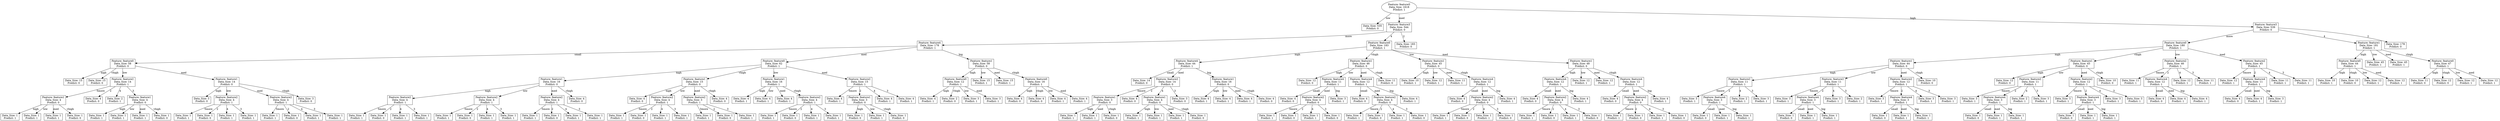 // jiajia
digraph {
	3517 [label="Feature: feature5
Data_Size: 1618
Predict: 1"]
	3518 [label="None low" shape=box]
	3517 -> 3518 [label=low]
	3518 [label="Data_Size: 535
Predict: 0"]
	3519 [label="feature3 med" shape=box]
	3517 -> 3519 [label=med]
	3519 [label="Feature: feature3
Data_Size: 544
Predict: 0"]
	3520 [label="feature4 more" shape=box]
	3519 -> 3520 [label=more]
	3520 [label="Feature: feature4
Data_Size: 178
Predict: 1"]
	3521 [label="feature0 small" shape=box]
	3520 -> 3521 [label=small]
	3521 [label="Feature: feature0
Data_Size: 58
Predict: 0"]
	3522 [label="None high" shape=box]
	3521 -> 3522 [label=high]
	3522 [label="Data_Size: 15
Predict: 0"]
	3523 [label="None vhigh" shape=box]
	3521 -> 3523 [label=vhigh]
	3523 [label="Data_Size: 15
Predict: 0"]
	3524 [label="feature2 low" shape=box]
	3521 -> 3524 [label=low]
	3524 [label="Feature: feature2
Data_Size: 14
Predict: 1"]
	3525 [label="feature1 5more" shape=box]
	3524 -> 3525 [label="5more"]
	3525 [label="Feature: feature1
Data_Size: 4
Predict: 0"]
	3526 [label="None high" shape=box]
	3525 -> 3526 [label=high]
	3526 [label="Data_Size: 1
Predict: 1"]
	3527 [label="None low" shape=box]
	3525 -> 3527 [label=low]
	3527 [label="Data_Size: 1
Predict: 1"]
	3528 [label="None med" shape=box]
	3525 -> 3528 [label=med]
	3528 [label="Data_Size: 1
Predict: 1"]
	3529 [label="None vhigh" shape=box]
	3525 -> 3529 [label=vhigh]
	3529 [label="Data_Size: 1
Predict: 0"]
	3530 [label="None 2" shape=box]
	3524 -> 3530 [label=2]
	3530 [label="Data_Size: 4
Predict: 0"]
	3531 [label="None 4" shape=box]
	3524 -> 3531 [label=4]
	3531 [label="Data_Size: 2
Predict: 1"]
	3532 [label="feature1 3" shape=box]
	3524 -> 3532 [label=3]
	3532 [label="Feature: feature1
Data_Size: 4
Predict: 0"]
	3533 [label="None high" shape=box]
	3532 -> 3533 [label=high]
	3533 [label="Data_Size: 1
Predict: 1"]
	3534 [label="None low" shape=box]
	3532 -> 3534 [label=low]
	3534 [label="Data_Size: 1
Predict: 1"]
	3535 [label="None med" shape=box]
	3532 -> 3535 [label=med]
	3535 [label="Data_Size: 1
Predict: 1"]
	3536 [label="None vhigh" shape=box]
	3532 -> 3536 [label=vhigh]
	3536 [label="Data_Size: 1
Predict: 0"]
	3537 [label="feature1 med" shape=box]
	3521 -> 3537 [label=med]
	3537 [label="Feature: feature1
Data_Size: 14
Predict: 0"]
	3538 [label="None high" shape=box]
	3537 -> 3538 [label=high]
	3538 [label="Data_Size: 3
Predict: 0"]
	3539 [label="feature2 low" shape=box]
	3537 -> 3539 [label=low]
	3539 [label="Feature: feature2
Data_Size: 4
Predict: 1"]
	3540 [label="None 5more" shape=box]
	3539 -> 3540 [label="5more"]
	3540 [label="Data_Size: 1
Predict: 1"]
	3541 [label="None 2" shape=box]
	3539 -> 3541 [label=2]
	3541 [label="Data_Size: 1
Predict: 0"]
	3542 [label="None 4" shape=box]
	3539 -> 3542 [label=4]
	3542 [label="Data_Size: 1
Predict: 1"]
	3543 [label="None 3" shape=box]
	3539 -> 3543 [label=3]
	3543 [label="Data_Size: 1
Predict: 1"]
	3544 [label="feature2 med" shape=box]
	3537 -> 3544 [label=med]
	3544 [label="Feature: feature2
Data_Size: 4
Predict: 1"]
	3545 [label="None 5more" shape=box]
	3544 -> 3545 [label="5more"]
	3545 [label="Data_Size: 1
Predict: 1"]
	3546 [label="None 2" shape=box]
	3544 -> 3546 [label=2]
	3546 [label="Data_Size: 1
Predict: 0"]
	3547 [label="None 4" shape=box]
	3544 -> 3547 [label=4]
	3547 [label="Data_Size: 1
Predict: 1"]
	3548 [label="None 3" shape=box]
	3544 -> 3548 [label=3]
	3548 [label="Data_Size: 1
Predict: 1"]
	3549 [label="None vhigh" shape=box]
	3537 -> 3549 [label=vhigh]
	3549 [label="Data_Size: 3
Predict: 0"]
	3550 [label="feature0 med" shape=box]
	3520 -> 3550 [label=med]
	3550 [label="Feature: feature0
Data_Size: 62
Predict: 1"]
	3551 [label="feature1 high" shape=box]
	3550 -> 3551 [label=high]
	3551 [label="Feature: feature1
Data_Size: 16
Predict: 0"]
	3552 [label="feature2 high" shape=box]
	3551 -> 3552 [label=high]
	3552 [label="Feature: feature2
Data_Size: 4
Predict: 1"]
	3553 [label="None 5more" shape=box]
	3552 -> 3553 [label="5more"]
	3553 [label="Data_Size: 1
Predict: 1"]
	3554 [label="None 2" shape=box]
	3552 -> 3554 [label=2]
	3554 [label="Data_Size: 1
Predict: 0"]
	3555 [label="None 4" shape=box]
	3552 -> 3555 [label=4]
	3555 [label="Data_Size: 1
Predict: 1"]
	3556 [label="None 3" shape=box]
	3552 -> 3556 [label=3]
	3556 [label="Data_Size: 1
Predict: 1"]
	3557 [label="feature2 low" shape=box]
	3551 -> 3557 [label=low]
	3557 [label="Feature: feature2
Data_Size: 4
Predict: 1"]
	3558 [label="None 5more" shape=box]
	3557 -> 3558 [label="5more"]
	3558 [label="Data_Size: 1
Predict: 1"]
	3559 [label="None 2" shape=box]
	3557 -> 3559 [label=2]
	3559 [label="Data_Size: 1
Predict: 0"]
	3560 [label="None 4" shape=box]
	3557 -> 3560 [label=4]
	3560 [label="Data_Size: 1
Predict: 1"]
	3561 [label="None 3" shape=box]
	3557 -> 3561 [label=3]
	3561 [label="Data_Size: 1
Predict: 1"]
	3562 [label="feature2 med" shape=box]
	3551 -> 3562 [label=med]
	3562 [label="Feature: feature2
Data_Size: 4
Predict: 1"]
	3563 [label="None 5more" shape=box]
	3562 -> 3563 [label="5more"]
	3563 [label="Data_Size: 1
Predict: 1"]
	3564 [label="None 2" shape=box]
	3562 -> 3564 [label=2]
	3564 [label="Data_Size: 1
Predict: 0"]
	3565 [label="None 4" shape=box]
	3562 -> 3565 [label=4]
	3565 [label="Data_Size: 1
Predict: 1"]
	3566 [label="None 3" shape=box]
	3562 -> 3566 [label=3]
	3566 [label="Data_Size: 1
Predict: 1"]
	3567 [label="None vhigh" shape=box]
	3551 -> 3567 [label=vhigh]
	3567 [label="Data_Size: 4
Predict: 0"]
	3568 [label="feature1 vhigh" shape=box]
	3550 -> 3568 [label=vhigh]
	3568 [label="Feature: feature1
Data_Size: 15
Predict: 0"]
	3569 [label="None high" shape=box]
	3568 -> 3569 [label=high]
	3569 [label="Data_Size: 4
Predict: 0"]
	3570 [label="feature2 low" shape=box]
	3568 -> 3570 [label=low]
	3570 [label="Feature: feature2
Data_Size: 4
Predict: 1"]
	3571 [label="None 5more" shape=box]
	3570 -> 3571 [label="5more"]
	3571 [label="Data_Size: 1
Predict: 1"]
	3572 [label="None 2" shape=box]
	3570 -> 3572 [label=2]
	3572 [label="Data_Size: 1
Predict: 0"]
	3573 [label="None 4" shape=box]
	3570 -> 3573 [label=4]
	3573 [label="Data_Size: 1
Predict: 1"]
	3574 [label="None 3" shape=box]
	3570 -> 3574 [label=3]
	3574 [label="Data_Size: 1
Predict: 1"]
	3575 [label="feature2 med" shape=box]
	3568 -> 3575 [label=med]
	3575 [label="Feature: feature2
Data_Size: 3
Predict: 1"]
	3576 [label="None 5more" shape=box]
	3575 -> 3576 [label="5more"]
	3576 [label="Data_Size: 1
Predict: 1"]
	3577 [label="None 2" shape=box]
	3575 -> 3577 [label=2]
	3577 [label="Data_Size: 1
Predict: 0"]
	3579 [label="None 3" shape=box]
	3575 -> 3579 [label=3]
	3579 [label="Data_Size: 1
Predict: 1"]
	3580 [label="None vhigh" shape=box]
	3568 -> 3580 [label=vhigh]
	3580 [label="Data_Size: 4
Predict: 0"]
	3581 [label="feature1 low" shape=box]
	3550 -> 3581 [label=low]
	3581 [label="Feature: feature1
Data_Size: 16
Predict: 1"]
	3582 [label="None high" shape=box]
	3581 -> 3582 [label=high]
	3582 [label="Data_Size: 4
Predict: 1"]
	3583 [label="None low" shape=box]
	3581 -> 3583 [label=low]
	3583 [label="Data_Size: 4
Predict: 1"]
	3584 [label="None med" shape=box]
	3581 -> 3584 [label=med]
	3584 [label="Data_Size: 4
Predict: 1"]
	3585 [label="feature2 vhigh" shape=box]
	3581 -> 3585 [label=vhigh]
	3585 [label="Feature: feature2
Data_Size: 4
Predict: 1"]
	3586 [label="None 5more" shape=box]
	3585 -> 3586 [label="5more"]
	3586 [label="Data_Size: 1
Predict: 1"]
	3587 [label="None 2" shape=box]
	3585 -> 3587 [label=2]
	3587 [label="Data_Size: 1
Predict: 0"]
	3588 [label="None 4" shape=box]
	3585 -> 3588 [label=4]
	3588 [label="Data_Size: 1
Predict: 1"]
	3589 [label="None 3" shape=box]
	3585 -> 3589 [label=3]
	3589 [label="Data_Size: 1
Predict: 1"]
	3590 [label="feature2 med" shape=box]
	3550 -> 3590 [label=med]
	3590 [label="Feature: feature2
Data_Size: 15
Predict: 1"]
	3591 [label="None 5more" shape=box]
	3590 -> 3591 [label="5more"]
	3591 [label="Data_Size: 4
Predict: 1"]
	3592 [label="feature1 2" shape=box]
	3590 -> 3592 [label=2]
	3592 [label="Feature: feature1
Data_Size: 3
Predict: 0"]
	3593 [label="None high" shape=box]
	3592 -> 3593 [label=high]
	3593 [label="Data_Size: 1
Predict: 0"]
	3594 [label="None low" shape=box]
	3592 -> 3594 [label=low]
	3594 [label="Data_Size: 1
Predict: 1"]
	3596 [label="None vhigh" shape=box]
	3592 -> 3596 [label=vhigh]
	3596 [label="Data_Size: 1
Predict: 0"]
	3597 [label="None 4" shape=box]
	3590 -> 3597 [label=4]
	3597 [label="Data_Size: 4
Predict: 1"]
	3598 [label="None 3" shape=box]
	3590 -> 3598 [label=3]
	3598 [label="Data_Size: 4
Predict: 1"]
	3599 [label="feature1 big" shape=box]
	3520 -> 3599 [label=big]
	3599 [label="Feature: feature1
Data_Size: 58
Predict: 0"]
	3600 [label="feature0 high" shape=box]
	3599 -> 3600 [label=high]
	3600 [label="Feature: feature0
Data_Size: 12
Predict: 1"]
	3601 [label="None high" shape=box]
	3600 -> 3601 [label=high]
	3601 [label="Data_Size: 4
Predict: 1"]
	3602 [label="None vhigh" shape=box]
	3600 -> 3602 [label=vhigh]
	3602 [label="Data_Size: 2
Predict: 0"]
	3603 [label="None low" shape=box]
	3600 -> 3603 [label=low]
	3603 [label="Data_Size: 3
Predict: 1"]
	3604 [label="None med" shape=box]
	3600 -> 3604 [label=med]
	3604 [label="Data_Size: 3
Predict: 1"]
	3605 [label="None low" shape=box]
	3599 -> 3605 [label=low]
	3605 [label="Data_Size: 15
Predict: 1"]
	3606 [label="None med" shape=box]
	3599 -> 3606 [label=med]
	3606 [label="Data_Size: 15
Predict: 1"]
	3607 [label="feature0 vhigh" shape=box]
	3599 -> 3607 [label=vhigh]
	3607 [label="Feature: feature0
Data_Size: 16
Predict: 1"]
	3608 [label="None high" shape=box]
	3607 -> 3608 [label=high]
	3608 [label="Data_Size: 4
Predict: 0"]
	3609 [label="None vhigh" shape=box]
	3607 -> 3609 [label=vhigh]
	3609 [label="Data_Size: 4
Predict: 0"]
	3610 [label="None low" shape=box]
	3607 -> 3610 [label=low]
	3610 [label="Data_Size: 4
Predict: 1"]
	3611 [label="None med" shape=box]
	3607 -> 3611 [label=med]
	3611 [label="Data_Size: 4
Predict: 1"]
	3612 [label="feature0 4" shape=box]
	3519 -> 3612 [label=4]
	3612 [label="Feature: feature0
Data_Size: 183
Predict: 1"]
	3613 [label="feature4 high" shape=box]
	3612 -> 3613 [label=high]
	3613 [label="Feature: feature4
Data_Size: 44
Predict: 1"]
	3614 [label="None small" shape=box]
	3613 -> 3614 [label=small]
	3614 [label="Data_Size: 14
Predict: 0"]
	3615 [label="feature2 med" shape=box]
	3613 -> 3615 [label=med]
	3615 [label="Feature: feature2
Data_Size: 14
Predict: 0"]
	3616 [label="feature1 5more" shape=box]
	3615 -> 3616 [label="5more"]
	3616 [label="Feature: feature1
Data_Size: 3
Predict: 0"]
	3617 [label="None high" shape=box]
	3616 -> 3617 [label=high]
	3617 [label="Data_Size: 1
Predict: 1"]
	3619 [label="None med" shape=box]
	3616 -> 3619 [label=med]
	3619 [label="Data_Size: 1
Predict: 1"]
	3620 [label="None vhigh" shape=box]
	3616 -> 3620 [label=vhigh]
	3620 [label="Data_Size: 1
Predict: 0"]
	3621 [label="None 2" shape=box]
	3615 -> 3621 [label=2]
	3621 [label="Data_Size: 4
Predict: 0"]
	3622 [label="feature1 4" shape=box]
	3615 -> 3622 [label=4]
	3622 [label="Feature: feature1
Data_Size: 4
Predict: 0"]
	3623 [label="None high" shape=box]
	3622 -> 3623 [label=high]
	3623 [label="Data_Size: 1
Predict: 1"]
	3624 [label="None low" shape=box]
	3622 -> 3624 [label=low]
	3624 [label="Data_Size: 1
Predict: 1"]
	3625 [label="None med" shape=box]
	3622 -> 3625 [label=med]
	3625 [label="Data_Size: 1
Predict: 1"]
	3626 [label="None vhigh" shape=box]
	3622 -> 3626 [label=vhigh]
	3626 [label="Data_Size: 1
Predict: 0"]
	3627 [label="None 3" shape=box]
	3615 -> 3627 [label=3]
	3627 [label="Data_Size: 3
Predict: 0"]
	3628 [label="feature1 big" shape=box]
	3613 -> 3628 [label=big]
	3628 [label="Feature: feature1
Data_Size: 16
Predict: 0"]
	3629 [label="None high" shape=box]
	3628 -> 3629 [label=high]
	3629 [label="Data_Size: 4
Predict: 1"]
	3630 [label="None low" shape=box]
	3628 -> 3630 [label=low]
	3630 [label="Data_Size: 4
Predict: 1"]
	3631 [label="None med" shape=box]
	3628 -> 3631 [label=med]
	3631 [label="Data_Size: 4
Predict: 1"]
	3632 [label="None vhigh" shape=box]
	3628 -> 3632 [label=vhigh]
	3632 [label="Data_Size: 4
Predict: 0"]
	3633 [label="feature1 vhigh" shape=box]
	3612 -> 3633 [label=vhigh]
	3633 [label="Feature: feature1
Data_Size: 46
Predict: 0"]
	3634 [label="None high" shape=box]
	3633 -> 3634 [label=high]
	3634 [label="Data_Size: 12
Predict: 0"]
	3635 [label="feature4 low" shape=box]
	3633 -> 3635 [label=low]
	3635 [label="Feature: feature4
Data_Size: 11
Predict: 1"]
	3636 [label="None small" shape=box]
	3635 -> 3636 [label=small]
	3636 [label="Data_Size: 4
Predict: 0"]
	3637 [label="feature2 med" shape=box]
	3635 -> 3637 [label=med]
	3637 [label="Feature: feature2
Data_Size: 4
Predict: 0"]
	3638 [label="None 5more" shape=box]
	3637 -> 3638 [label="5more"]
	3638 [label="Data_Size: 1
Predict: 1"]
	3639 [label="None 2" shape=box]
	3637 -> 3639 [label=2]
	3639 [label="Data_Size: 1
Predict: 0"]
	3640 [label="None 4" shape=box]
	3637 -> 3640 [label=4]
	3640 [label="Data_Size: 1
Predict: 1"]
	3641 [label="None 3" shape=box]
	3637 -> 3641 [label=3]
	3641 [label="Data_Size: 1
Predict: 0"]
	3642 [label="None big" shape=box]
	3635 -> 3642 [label=big]
	3642 [label="Data_Size: 3
Predict: 1"]
	3643 [label="feature4 med" shape=box]
	3633 -> 3643 [label=med]
	3643 [label="Feature: feature4
Data_Size: 12
Predict: 1"]
	3644 [label="None small" shape=box]
	3643 -> 3644 [label=small]
	3644 [label="Data_Size: 4
Predict: 0"]
	3645 [label="feature2 med" shape=box]
	3643 -> 3645 [label=med]
	3645 [label="Feature: feature2
Data_Size: 4
Predict: 0"]
	3646 [label="None 5more" shape=box]
	3645 -> 3646 [label="5more"]
	3646 [label="Data_Size: 1
Predict: 1"]
	3647 [label="None 2" shape=box]
	3645 -> 3647 [label=2]
	3647 [label="Data_Size: 1
Predict: 0"]
	3648 [label="None 4" shape=box]
	3645 -> 3648 [label=4]
	3648 [label="Data_Size: 1
Predict: 1"]
	3649 [label="None 3" shape=box]
	3645 -> 3649 [label=3]
	3649 [label="Data_Size: 1
Predict: 0"]
	3650 [label="None big" shape=box]
	3643 -> 3650 [label=big]
	3650 [label="Data_Size: 4
Predict: 1"]
	3651 [label="None vhigh" shape=box]
	3633 -> 3651 [label=vhigh]
	3651 [label="Data_Size: 11
Predict: 0"]
	3652 [label="feature1 low" shape=box]
	3612 -> 3652 [label=low]
	3652 [label="Feature: feature1
Data_Size: 45
Predict: 0"]
	3653 [label="None high" shape=box]
	3652 -> 3653 [label=high]
	3653 [label="Data_Size: 10
Predict: 1"]
	3654 [label="None low" shape=box]
	3652 -> 3654 [label=low]
	3654 [label="Data_Size: 12
Predict: 1"]
	3655 [label="None med" shape=box]
	3652 -> 3655 [label=med]
	3655 [label="Data_Size: 11
Predict: 1"]
	3656 [label="feature4 vhigh" shape=box]
	3652 -> 3656 [label=vhigh]
	3656 [label="Feature: feature4
Data_Size: 12
Predict: 1"]
	3657 [label="None small" shape=box]
	3656 -> 3657 [label=small]
	3657 [label="Data_Size: 4
Predict: 0"]
	3658 [label="feature2 med" shape=box]
	3656 -> 3658 [label=med]
	3658 [label="Feature: feature2
Data_Size: 4
Predict: 0"]
	3659 [label="None 5more" shape=box]
	3658 -> 3659 [label="5more"]
	3659 [label="Data_Size: 1
Predict: 1"]
	3660 [label="None 2" shape=box]
	3658 -> 3660 [label=2]
	3660 [label="Data_Size: 1
Predict: 0"]
	3661 [label="None 4" shape=box]
	3658 -> 3661 [label=4]
	3661 [label="Data_Size: 1
Predict: 1"]
	3662 [label="None 3" shape=box]
	3658 -> 3662 [label=3]
	3662 [label="Data_Size: 1
Predict: 0"]
	3663 [label="None big" shape=box]
	3656 -> 3663 [label=big]
	3663 [label="Data_Size: 4
Predict: 1"]
	3664 [label="feature1 med" shape=box]
	3612 -> 3664 [label=med]
	3664 [label="Feature: feature1
Data_Size: 48
Predict: 0"]
	3665 [label="feature4 high" shape=box]
	3664 -> 3665 [label=high]
	3665 [label="Feature: feature4
Data_Size: 12
Predict: 1"]
	3666 [label="None small" shape=box]
	3665 -> 3666 [label=small]
	3666 [label="Data_Size: 4
Predict: 0"]
	3667 [label="feature2 med" shape=box]
	3665 -> 3667 [label=med]
	3667 [label="Feature: feature2
Data_Size: 4
Predict: 0"]
	3668 [label="None 5more" shape=box]
	3667 -> 3668 [label="5more"]
	3668 [label="Data_Size: 1
Predict: 1"]
	3669 [label="None 2" shape=box]
	3667 -> 3669 [label=2]
	3669 [label="Data_Size: 1
Predict: 0"]
	3670 [label="None 4" shape=box]
	3667 -> 3670 [label=4]
	3670 [label="Data_Size: 1
Predict: 1"]
	3671 [label="None 3" shape=box]
	3667 -> 3671 [label=3]
	3671 [label="Data_Size: 1
Predict: 0"]
	3672 [label="None big" shape=box]
	3665 -> 3672 [label=big]
	3672 [label="Data_Size: 4
Predict: 1"]
	3673 [label="None low" shape=box]
	3664 -> 3673 [label=low]
	3673 [label="Data_Size: 12
Predict: 1"]
	3674 [label="None med" shape=box]
	3664 -> 3674 [label=med]
	3674 [label="Data_Size: 12
Predict: 1"]
	3675 [label="feature4 vhigh" shape=box]
	3664 -> 3675 [label=vhigh]
	3675 [label="Feature: feature4
Data_Size: 12
Predict: 1"]
	3676 [label="None small" shape=box]
	3675 -> 3676 [label=small]
	3676 [label="Data_Size: 4
Predict: 0"]
	3677 [label="feature2 med" shape=box]
	3675 -> 3677 [label=med]
	3677 [label="Feature: feature2
Data_Size: 4
Predict: 0"]
	3678 [label="None 5more" shape=box]
	3677 -> 3678 [label="5more"]
	3678 [label="Data_Size: 1
Predict: 1"]
	3679 [label="None 2" shape=box]
	3677 -> 3679 [label=2]
	3679 [label="Data_Size: 1
Predict: 0"]
	3680 [label="None 4" shape=box]
	3677 -> 3680 [label=4]
	3680 [label="Data_Size: 1
Predict: 1"]
	3681 [label="None 3" shape=box]
	3677 -> 3681 [label=3]
	3681 [label="Data_Size: 1
Predict: 0"]
	3682 [label="None big" shape=box]
	3675 -> 3682 [label=big]
	3682 [label="Data_Size: 4
Predict: 1"]
	3683 [label="None 2" shape=box]
	3519 -> 3683 [label=2]
	3683 [label="Data_Size: 183
Predict: 0"]
	3684 [label="feature3 high" shape=box]
	3517 -> 3684 [label=high]
	3684 [label="Feature: feature3
Data_Size: 539
Predict: 0"]
	3685 [label="feature0 more" shape=box]
	3684 -> 3685 [label=more]
	3685 [label="Feature: feature0
Data_Size: 180
Predict: 1"]
	3686 [label="feature1 high" shape=box]
	3685 -> 3686 [label=high]
	3686 [label="Feature: feature1
Data_Size: 44
Predict: 0"]
	3687 [label="feature2 high" shape=box]
	3686 -> 3687 [label=high]
	3687 [label="Feature: feature2
Data_Size: 11
Predict: 1"]
	3688 [label="None 5more" shape=box]
	3687 -> 3688 [label="5more"]
	3688 [label="Data_Size: 3
Predict: 1"]
	3689 [label="feature4 2" shape=box]
	3687 -> 3689 [label=2]
	3689 [label="Feature: feature4
Data_Size: 3
Predict: 1"]
	3690 [label="None small" shape=box]
	3689 -> 3690 [label=small]
	3690 [label="Data_Size: 1
Predict: 0"]
	3691 [label="None med" shape=box]
	3689 -> 3691 [label=med]
	3691 [label="Data_Size: 1
Predict: 1"]
	3692 [label="None big" shape=box]
	3689 -> 3692 [label=big]
	3692 [label="Data_Size: 1
Predict: 1"]
	3693 [label="None 4" shape=box]
	3687 -> 3693 [label=4]
	3693 [label="Data_Size: 2
Predict: 1"]
	3694 [label="None 3" shape=box]
	3687 -> 3694 [label=3]
	3694 [label="Data_Size: 3
Predict: 1"]
	3695 [label="feature2 low" shape=box]
	3686 -> 3695 [label=low]
	3695 [label="Feature: feature2
Data_Size: 11
Predict: 1"]
	3696 [label="None 5more" shape=box]
	3695 -> 3696 [label="5more"]
	3696 [label="Data_Size: 3
Predict: 1"]
	3697 [label="feature4 2" shape=box]
	3695 -> 3697 [label=2]
	3697 [label="Feature: feature4
Data_Size: 3
Predict: 1"]
	3698 [label="None small" shape=box]
	3697 -> 3698 [label=small]
	3698 [label="Data_Size: 1
Predict: 0"]
	3699 [label="None med" shape=box]
	3697 -> 3699 [label=med]
	3699 [label="Data_Size: 1
Predict: 1"]
	3700 [label="None big" shape=box]
	3697 -> 3700 [label=big]
	3700 [label="Data_Size: 1
Predict: 1"]
	3701 [label="None 4" shape=box]
	3695 -> 3701 [label=4]
	3701 [label="Data_Size: 3
Predict: 1"]
	3702 [label="None 3" shape=box]
	3695 -> 3702 [label=3]
	3702 [label="Data_Size: 2
Predict: 1"]
	3703 [label="feature2 med" shape=box]
	3686 -> 3703 [label=med]
	3703 [label="Feature: feature2
Data_Size: 12
Predict: 1"]
	3704 [label="None 5more" shape=box]
	3703 -> 3704 [label="5more"]
	3704 [label="Data_Size: 3
Predict: 1"]
	3705 [label="feature4 2" shape=box]
	3703 -> 3705 [label=2]
	3705 [label="Feature: feature4
Data_Size: 3
Predict: 1"]
	3706 [label="None small" shape=box]
	3705 -> 3706 [label=small]
	3706 [label="Data_Size: 1
Predict: 0"]
	3707 [label="None med" shape=box]
	3705 -> 3707 [label=med]
	3707 [label="Data_Size: 1
Predict: 1"]
	3708 [label="None big" shape=box]
	3705 -> 3708 [label=big]
	3708 [label="Data_Size: 1
Predict: 1"]
	3709 [label="None 4" shape=box]
	3703 -> 3709 [label=4]
	3709 [label="Data_Size: 3
Predict: 1"]
	3710 [label="None 3" shape=box]
	3703 -> 3710 [label=3]
	3710 [label="Data_Size: 3
Predict: 1"]
	3711 [label="None vhigh" shape=box]
	3686 -> 3711 [label=vhigh]
	3711 [label="Data_Size: 10
Predict: 0"]
	3712 [label="feature1 vhigh" shape=box]
	3685 -> 3712 [label=vhigh]
	3712 [label="Feature: feature1
Data_Size: 45
Predict: 0"]
	3713 [label="None high" shape=box]
	3712 -> 3713 [label=high]
	3713 [label="Data_Size: 12
Predict: 0"]
	3714 [label="feature2 low" shape=box]
	3712 -> 3714 [label=low]
	3714 [label="Feature: feature2
Data_Size: 11
Predict: 1"]
	3715 [label="None 5more" shape=box]
	3714 -> 3715 [label="5more"]
	3715 [label="Data_Size: 3
Predict: 1"]
	3716 [label="feature4 2" shape=box]
	3714 -> 3716 [label=2]
	3716 [label="Feature: feature4
Data_Size: 3
Predict: 1"]
	3717 [label="None small" shape=box]
	3716 -> 3717 [label=small]
	3717 [label="Data_Size: 1
Predict: 0"]
	3718 [label="None med" shape=box]
	3716 -> 3718 [label=med]
	3718 [label="Data_Size: 1
Predict: 1"]
	3719 [label="None big" shape=box]
	3716 -> 3719 [label=big]
	3719 [label="Data_Size: 1
Predict: 1"]
	3720 [label="None 4" shape=box]
	3714 -> 3720 [label=4]
	3720 [label="Data_Size: 2
Predict: 1"]
	3721 [label="None 3" shape=box]
	3714 -> 3721 [label=3]
	3721 [label="Data_Size: 3
Predict: 1"]
	3722 [label="feature2 med" shape=box]
	3712 -> 3722 [label=med]
	3722 [label="Feature: feature2
Data_Size: 12
Predict: 1"]
	3723 [label="None 5more" shape=box]
	3722 -> 3723 [label="5more"]
	3723 [label="Data_Size: 3
Predict: 1"]
	3724 [label="feature4 2" shape=box]
	3722 -> 3724 [label=2]
	3724 [label="Feature: feature4
Data_Size: 3
Predict: 1"]
	3725 [label="None small" shape=box]
	3724 -> 3725 [label=small]
	3725 [label="Data_Size: 1
Predict: 0"]
	3726 [label="None med" shape=box]
	3724 -> 3726 [label=med]
	3726 [label="Data_Size: 1
Predict: 1"]
	3727 [label="None big" shape=box]
	3724 -> 3727 [label=big]
	3727 [label="Data_Size: 1
Predict: 1"]
	3728 [label="None 4" shape=box]
	3722 -> 3728 [label=4]
	3728 [label="Data_Size: 3
Predict: 1"]
	3729 [label="None 3" shape=box]
	3722 -> 3729 [label=3]
	3729 [label="Data_Size: 3
Predict: 1"]
	3730 [label="None vhigh" shape=box]
	3712 -> 3730 [label=vhigh]
	3730 [label="Data_Size: 10
Predict: 0"]
	3731 [label="feature2 low" shape=box]
	3685 -> 3731 [label=low]
	3731 [label="Feature: feature2
Data_Size: 46
Predict: 1"]
	3732 [label="None 5more" shape=box]
	3731 -> 3732 [label="5more"]
	3732 [label="Data_Size: 11
Predict: 1"]
	3733 [label="feature4 2" shape=box]
	3731 -> 3733 [label=2]
	3733 [label="Feature: feature4
Data_Size: 12
Predict: 1"]
	3734 [label="None small" shape=box]
	3733 -> 3734 [label=small]
	3734 [label="Data_Size: 4
Predict: 0"]
	3735 [label="None med" shape=box]
	3733 -> 3735 [label=med]
	3735 [label="Data_Size: 4
Predict: 1"]
	3736 [label="None big" shape=box]
	3733 -> 3736 [label=big]
	3736 [label="Data_Size: 4
Predict: 1"]
	3737 [label="None 4" shape=box]
	3731 -> 3737 [label=4]
	3737 [label="Data_Size: 12
Predict: 1"]
	3738 [label="None 3" shape=box]
	3731 -> 3738 [label=3]
	3738 [label="Data_Size: 11
Predict: 1"]
	3739 [label="feature2 med" shape=box]
	3685 -> 3739 [label=med]
	3739 [label="Feature: feature2
Data_Size: 45
Predict: 1"]
	3740 [label="None 5more" shape=box]
	3739 -> 3740 [label="5more"]
	3740 [label="Data_Size: 12
Predict: 1"]
	3741 [label="feature4 2" shape=box]
	3739 -> 3741 [label=2]
	3741 [label="Feature: feature4
Data_Size: 11
Predict: 1"]
	3742 [label="None small" shape=box]
	3741 -> 3742 [label=small]
	3742 [label="Data_Size: 4
Predict: 0"]
	3743 [label="None med" shape=box]
	3741 -> 3743 [label=med]
	3743 [label="Data_Size: 4
Predict: 1"]
	3744 [label="None big" shape=box]
	3741 -> 3744 [label=big]
	3744 [label="Data_Size: 3
Predict: 1"]
	3745 [label="None 4" shape=box]
	3739 -> 3745 [label=4]
	3745 [label="Data_Size: 11
Predict: 1"]
	3746 [label="None 3" shape=box]
	3739 -> 3746 [label=3]
	3746 [label="Data_Size: 11
Predict: 1"]
	3747 [label="feature1 4" shape=box]
	3684 -> 3747 [label=4]
	3747 [label="Feature: feature1
Data_Size: 181
Predict: 1"]
	3748 [label="feature0 high" shape=box]
	3747 -> 3748 [label=high]
	3748 [label="Feature: feature0
Data_Size: 44
Predict: 1"]
	3749 [label="None high" shape=box]
	3748 -> 3749 [label=high]
	3749 [label="Data_Size: 10
Predict: 1"]
	3750 [label="None vhigh" shape=box]
	3748 -> 3750 [label=vhigh]
	3750 [label="Data_Size: 10
Predict: 0"]
	3751 [label="None low" shape=box]
	3748 -> 3751 [label=low]
	3751 [label="Data_Size: 12
Predict: 1"]
	3752 [label="None med" shape=box]
	3748 -> 3752 [label=med]
	3752 [label="Data_Size: 12
Predict: 1"]
	3753 [label="None low" shape=box]
	3747 -> 3753 [label=low]
	3753 [label="Data_Size: 45
Predict: 1"]
	3754 [label="None med" shape=box]
	3747 -> 3754 [label=med]
	3754 [label="Data_Size: 45
Predict: 1"]
	3755 [label="feature0 vhigh" shape=box]
	3747 -> 3755 [label=vhigh]
	3755 [label="Feature: feature0
Data_Size: 47
Predict: 1"]
	3756 [label="None high" shape=box]
	3755 -> 3756 [label=high]
	3756 [label="Data_Size: 11
Predict: 0"]
	3757 [label="None vhigh" shape=box]
	3755 -> 3757 [label=vhigh]
	3757 [label="Data_Size: 12
Predict: 0"]
	3758 [label="None low" shape=box]
	3755 -> 3758 [label=low]
	3758 [label="Data_Size: 12
Predict: 1"]
	3759 [label="None med" shape=box]
	3755 -> 3759 [label=med]
	3759 [label="Data_Size: 12
Predict: 1"]
	3760 [label="None 2" shape=box]
	3684 -> 3760 [label=2]
	3760 [label="Data_Size: 178
Predict: 0"]
}
